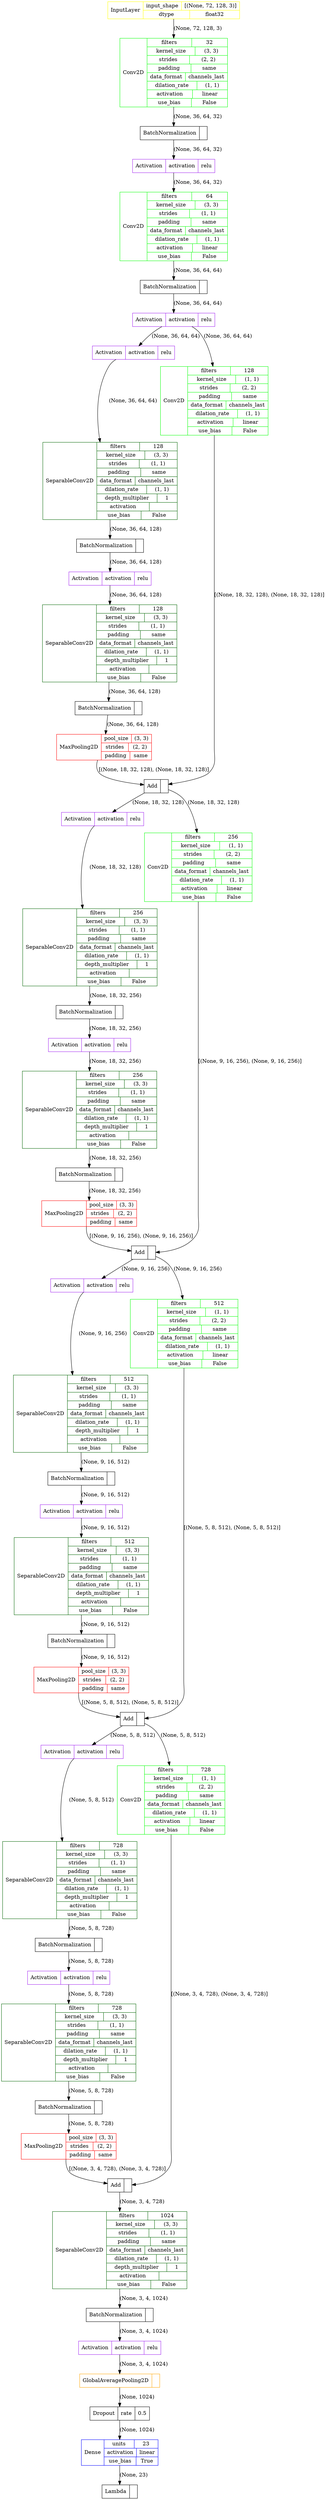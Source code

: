 digraph {
	input_1 [label="InputLayer|{{input_shape|[(None, 72, 128, 3)]}|{dtype|float32}}" color=yellow shape=record]
	conv2d [label="Conv2D|{{filters|32}|{kernel_size|(3, 3)}|{strides|(2, 2)}|{padding|same}|{data_format|channels_last}|{dilation_rate|(1, 1)}|{activation|linear}|{use_bias|False}}" color=green shape=record]
	input_1 -> conv2d [label="(None, 72, 128, 3)"]
	batch_normalization [label="BatchNormalization|{}" color=black shape=record]
	conv2d -> batch_normalization [label="(None, 36, 64, 32)"]
	activation [label="Activation|{{activation|relu}}" color=purple shape=record]
	batch_normalization -> activation [label="(None, 36, 64, 32)"]
	conv2d_1 [label="Conv2D|{{filters|64}|{kernel_size|(3, 3)}|{strides|(1, 1)}|{padding|same}|{data_format|channels_last}|{dilation_rate|(1, 1)}|{activation|linear}|{use_bias|False}}" color=green shape=record]
	activation -> conv2d_1 [label="(None, 36, 64, 32)"]
	batch_normalization_1 [label="BatchNormalization|{}" color=black shape=record]
	conv2d_1 -> batch_normalization_1 [label="(None, 36, 64, 64)"]
	activation_1 [label="Activation|{{activation|relu}}" color=purple shape=record]
	batch_normalization_1 -> activation_1 [label="(None, 36, 64, 64)"]
	activation_2 [label="Activation|{{activation|relu}}" color=purple shape=record]
	activation_1 -> activation_2 [label="(None, 36, 64, 64)"]
	separable_conv2d [label="SeparableConv2D|{{filters|128}|{kernel_size|(3, 3)}|{strides|(1, 1)}|{padding|same}|{data_format|channels_last}|{dilation_rate|(1, 1)}|{depth_multiplier|1}|{activation|<function linear at 0x7fb742683f80>}|{use_bias|False}}" color=darkgreen shape=record]
	activation_2 -> separable_conv2d [label="(None, 36, 64, 64)"]
	batch_normalization_2 [label="BatchNormalization|{}" color=black shape=record]
	separable_conv2d -> batch_normalization_2 [label="(None, 36, 64, 128)"]
	activation_3 [label="Activation|{{activation|relu}}" color=purple shape=record]
	batch_normalization_2 -> activation_3 [label="(None, 36, 64, 128)"]
	separable_conv2d_1 [label="SeparableConv2D|{{filters|128}|{kernel_size|(3, 3)}|{strides|(1, 1)}|{padding|same}|{data_format|channels_last}|{dilation_rate|(1, 1)}|{depth_multiplier|1}|{activation|<function linear at 0x7fb742683f80>}|{use_bias|False}}" color=darkgreen shape=record]
	activation_3 -> separable_conv2d_1 [label="(None, 36, 64, 128)"]
	batch_normalization_3 [label="BatchNormalization|{}" color=black shape=record]
	separable_conv2d_1 -> batch_normalization_3 [label="(None, 36, 64, 128)"]
	max_pooling2d [label="MaxPooling2D|{{pool_size|(3, 3)}|{strides|(2, 2)}|{padding|same}}" color=red shape=record]
	batch_normalization_3 -> max_pooling2d [label="(None, 36, 64, 128)"]
	conv2d_2 [label="Conv2D|{{filters|128}|{kernel_size|(1, 1)}|{strides|(2, 2)}|{padding|same}|{data_format|channels_last}|{dilation_rate|(1, 1)}|{activation|linear}|{use_bias|False}}" color=green shape=record]
	activation_1 -> conv2d_2 [label="(None, 36, 64, 64)"]
	add [label="Add|{}" color=black shape=record]
	max_pooling2d -> add [label="[(None, 18, 32, 128), (None, 18, 32, 128)]"]
	conv2d_2 -> add [label="[(None, 18, 32, 128), (None, 18, 32, 128)]"]
	activation_4 [label="Activation|{{activation|relu}}" color=purple shape=record]
	add -> activation_4 [label="(None, 18, 32, 128)"]
	separable_conv2d_2 [label="SeparableConv2D|{{filters|256}|{kernel_size|(3, 3)}|{strides|(1, 1)}|{padding|same}|{data_format|channels_last}|{dilation_rate|(1, 1)}|{depth_multiplier|1}|{activation|<function linear at 0x7fb742683f80>}|{use_bias|False}}" color=darkgreen shape=record]
	activation_4 -> separable_conv2d_2 [label="(None, 18, 32, 128)"]
	batch_normalization_4 [label="BatchNormalization|{}" color=black shape=record]
	separable_conv2d_2 -> batch_normalization_4 [label="(None, 18, 32, 256)"]
	activation_5 [label="Activation|{{activation|relu}}" color=purple shape=record]
	batch_normalization_4 -> activation_5 [label="(None, 18, 32, 256)"]
	separable_conv2d_3 [label="SeparableConv2D|{{filters|256}|{kernel_size|(3, 3)}|{strides|(1, 1)}|{padding|same}|{data_format|channels_last}|{dilation_rate|(1, 1)}|{depth_multiplier|1}|{activation|<function linear at 0x7fb742683f80>}|{use_bias|False}}" color=darkgreen shape=record]
	activation_5 -> separable_conv2d_3 [label="(None, 18, 32, 256)"]
	batch_normalization_5 [label="BatchNormalization|{}" color=black shape=record]
	separable_conv2d_3 -> batch_normalization_5 [label="(None, 18, 32, 256)"]
	max_pooling2d_1 [label="MaxPooling2D|{{pool_size|(3, 3)}|{strides|(2, 2)}|{padding|same}}" color=red shape=record]
	batch_normalization_5 -> max_pooling2d_1 [label="(None, 18, 32, 256)"]
	conv2d_3 [label="Conv2D|{{filters|256}|{kernel_size|(1, 1)}|{strides|(2, 2)}|{padding|same}|{data_format|channels_last}|{dilation_rate|(1, 1)}|{activation|linear}|{use_bias|False}}" color=green shape=record]
	add -> conv2d_3 [label="(None, 18, 32, 128)"]
	add_1 [label="Add|{}" color=black shape=record]
	max_pooling2d_1 -> add_1 [label="[(None, 9, 16, 256), (None, 9, 16, 256)]"]
	conv2d_3 -> add_1 [label="[(None, 9, 16, 256), (None, 9, 16, 256)]"]
	activation_6 [label="Activation|{{activation|relu}}" color=purple shape=record]
	add_1 -> activation_6 [label="(None, 9, 16, 256)"]
	separable_conv2d_4 [label="SeparableConv2D|{{filters|512}|{kernel_size|(3, 3)}|{strides|(1, 1)}|{padding|same}|{data_format|channels_last}|{dilation_rate|(1, 1)}|{depth_multiplier|1}|{activation|<function linear at 0x7fb742683f80>}|{use_bias|False}}" color=darkgreen shape=record]
	activation_6 -> separable_conv2d_4 [label="(None, 9, 16, 256)"]
	batch_normalization_6 [label="BatchNormalization|{}" color=black shape=record]
	separable_conv2d_4 -> batch_normalization_6 [label="(None, 9, 16, 512)"]
	activation_7 [label="Activation|{{activation|relu}}" color=purple shape=record]
	batch_normalization_6 -> activation_7 [label="(None, 9, 16, 512)"]
	separable_conv2d_5 [label="SeparableConv2D|{{filters|512}|{kernel_size|(3, 3)}|{strides|(1, 1)}|{padding|same}|{data_format|channels_last}|{dilation_rate|(1, 1)}|{depth_multiplier|1}|{activation|<function linear at 0x7fb742683f80>}|{use_bias|False}}" color=darkgreen shape=record]
	activation_7 -> separable_conv2d_5 [label="(None, 9, 16, 512)"]
	batch_normalization_7 [label="BatchNormalization|{}" color=black shape=record]
	separable_conv2d_5 -> batch_normalization_7 [label="(None, 9, 16, 512)"]
	max_pooling2d_2 [label="MaxPooling2D|{{pool_size|(3, 3)}|{strides|(2, 2)}|{padding|same}}" color=red shape=record]
	batch_normalization_7 -> max_pooling2d_2 [label="(None, 9, 16, 512)"]
	conv2d_4 [label="Conv2D|{{filters|512}|{kernel_size|(1, 1)}|{strides|(2, 2)}|{padding|same}|{data_format|channels_last}|{dilation_rate|(1, 1)}|{activation|linear}|{use_bias|False}}" color=green shape=record]
	add_1 -> conv2d_4 [label="(None, 9, 16, 256)"]
	add_2 [label="Add|{}" color=black shape=record]
	max_pooling2d_2 -> add_2 [label="[(None, 5, 8, 512), (None, 5, 8, 512)]"]
	conv2d_4 -> add_2 [label="[(None, 5, 8, 512), (None, 5, 8, 512)]"]
	activation_8 [label="Activation|{{activation|relu}}" color=purple shape=record]
	add_2 -> activation_8 [label="(None, 5, 8, 512)"]
	separable_conv2d_6 [label="SeparableConv2D|{{filters|728}|{kernel_size|(3, 3)}|{strides|(1, 1)}|{padding|same}|{data_format|channels_last}|{dilation_rate|(1, 1)}|{depth_multiplier|1}|{activation|<function linear at 0x7fb742683f80>}|{use_bias|False}}" color=darkgreen shape=record]
	activation_8 -> separable_conv2d_6 [label="(None, 5, 8, 512)"]
	batch_normalization_8 [label="BatchNormalization|{}" color=black shape=record]
	separable_conv2d_6 -> batch_normalization_8 [label="(None, 5, 8, 728)"]
	activation_9 [label="Activation|{{activation|relu}}" color=purple shape=record]
	batch_normalization_8 -> activation_9 [label="(None, 5, 8, 728)"]
	separable_conv2d_7 [label="SeparableConv2D|{{filters|728}|{kernel_size|(3, 3)}|{strides|(1, 1)}|{padding|same}|{data_format|channels_last}|{dilation_rate|(1, 1)}|{depth_multiplier|1}|{activation|<function linear at 0x7fb742683f80>}|{use_bias|False}}" color=darkgreen shape=record]
	activation_9 -> separable_conv2d_7 [label="(None, 5, 8, 728)"]
	batch_normalization_9 [label="BatchNormalization|{}" color=black shape=record]
	separable_conv2d_7 -> batch_normalization_9 [label="(None, 5, 8, 728)"]
	max_pooling2d_3 [label="MaxPooling2D|{{pool_size|(3, 3)}|{strides|(2, 2)}|{padding|same}}" color=red shape=record]
	batch_normalization_9 -> max_pooling2d_3 [label="(None, 5, 8, 728)"]
	conv2d_5 [label="Conv2D|{{filters|728}|{kernel_size|(1, 1)}|{strides|(2, 2)}|{padding|same}|{data_format|channels_last}|{dilation_rate|(1, 1)}|{activation|linear}|{use_bias|False}}" color=green shape=record]
	add_2 -> conv2d_5 [label="(None, 5, 8, 512)"]
	add_3 [label="Add|{}" color=black shape=record]
	max_pooling2d_3 -> add_3 [label="[(None, 3, 4, 728), (None, 3, 4, 728)]"]
	conv2d_5 -> add_3 [label="[(None, 3, 4, 728), (None, 3, 4, 728)]"]
	separable_conv2d_8 [label="SeparableConv2D|{{filters|1024}|{kernel_size|(3, 3)}|{strides|(1, 1)}|{padding|same}|{data_format|channels_last}|{dilation_rate|(1, 1)}|{depth_multiplier|1}|{activation|<function linear at 0x7fb742683f80>}|{use_bias|False}}" color=darkgreen shape=record]
	add_3 -> separable_conv2d_8 [label="(None, 3, 4, 728)"]
	batch_normalization_10 [label="BatchNormalization|{}" color=black shape=record]
	separable_conv2d_8 -> batch_normalization_10 [label="(None, 3, 4, 1024)"]
	activation_10 [label="Activation|{{activation|relu}}" color=purple shape=record]
	batch_normalization_10 -> activation_10 [label="(None, 3, 4, 1024)"]
	global_average_pooling2d [label="GlobalAveragePooling2D|{}" color=orange shape=record]
	activation_10 -> global_average_pooling2d [label="(None, 3, 4, 1024)"]
	dropout [label="Dropout|{{rate|0.5}}" color=black shape=record]
	global_average_pooling2d -> dropout [label="(None, 1024)"]
	dense [label="Dense|{{units|23}|{activation|linear}|{use_bias|True}}" color=blue shape=record]
	dropout -> dense [label="(None, 1024)"]
	lambda [label="Lambda|{}" color=black shape=record]
	dense -> lambda [label="(None, 23)"]
}
